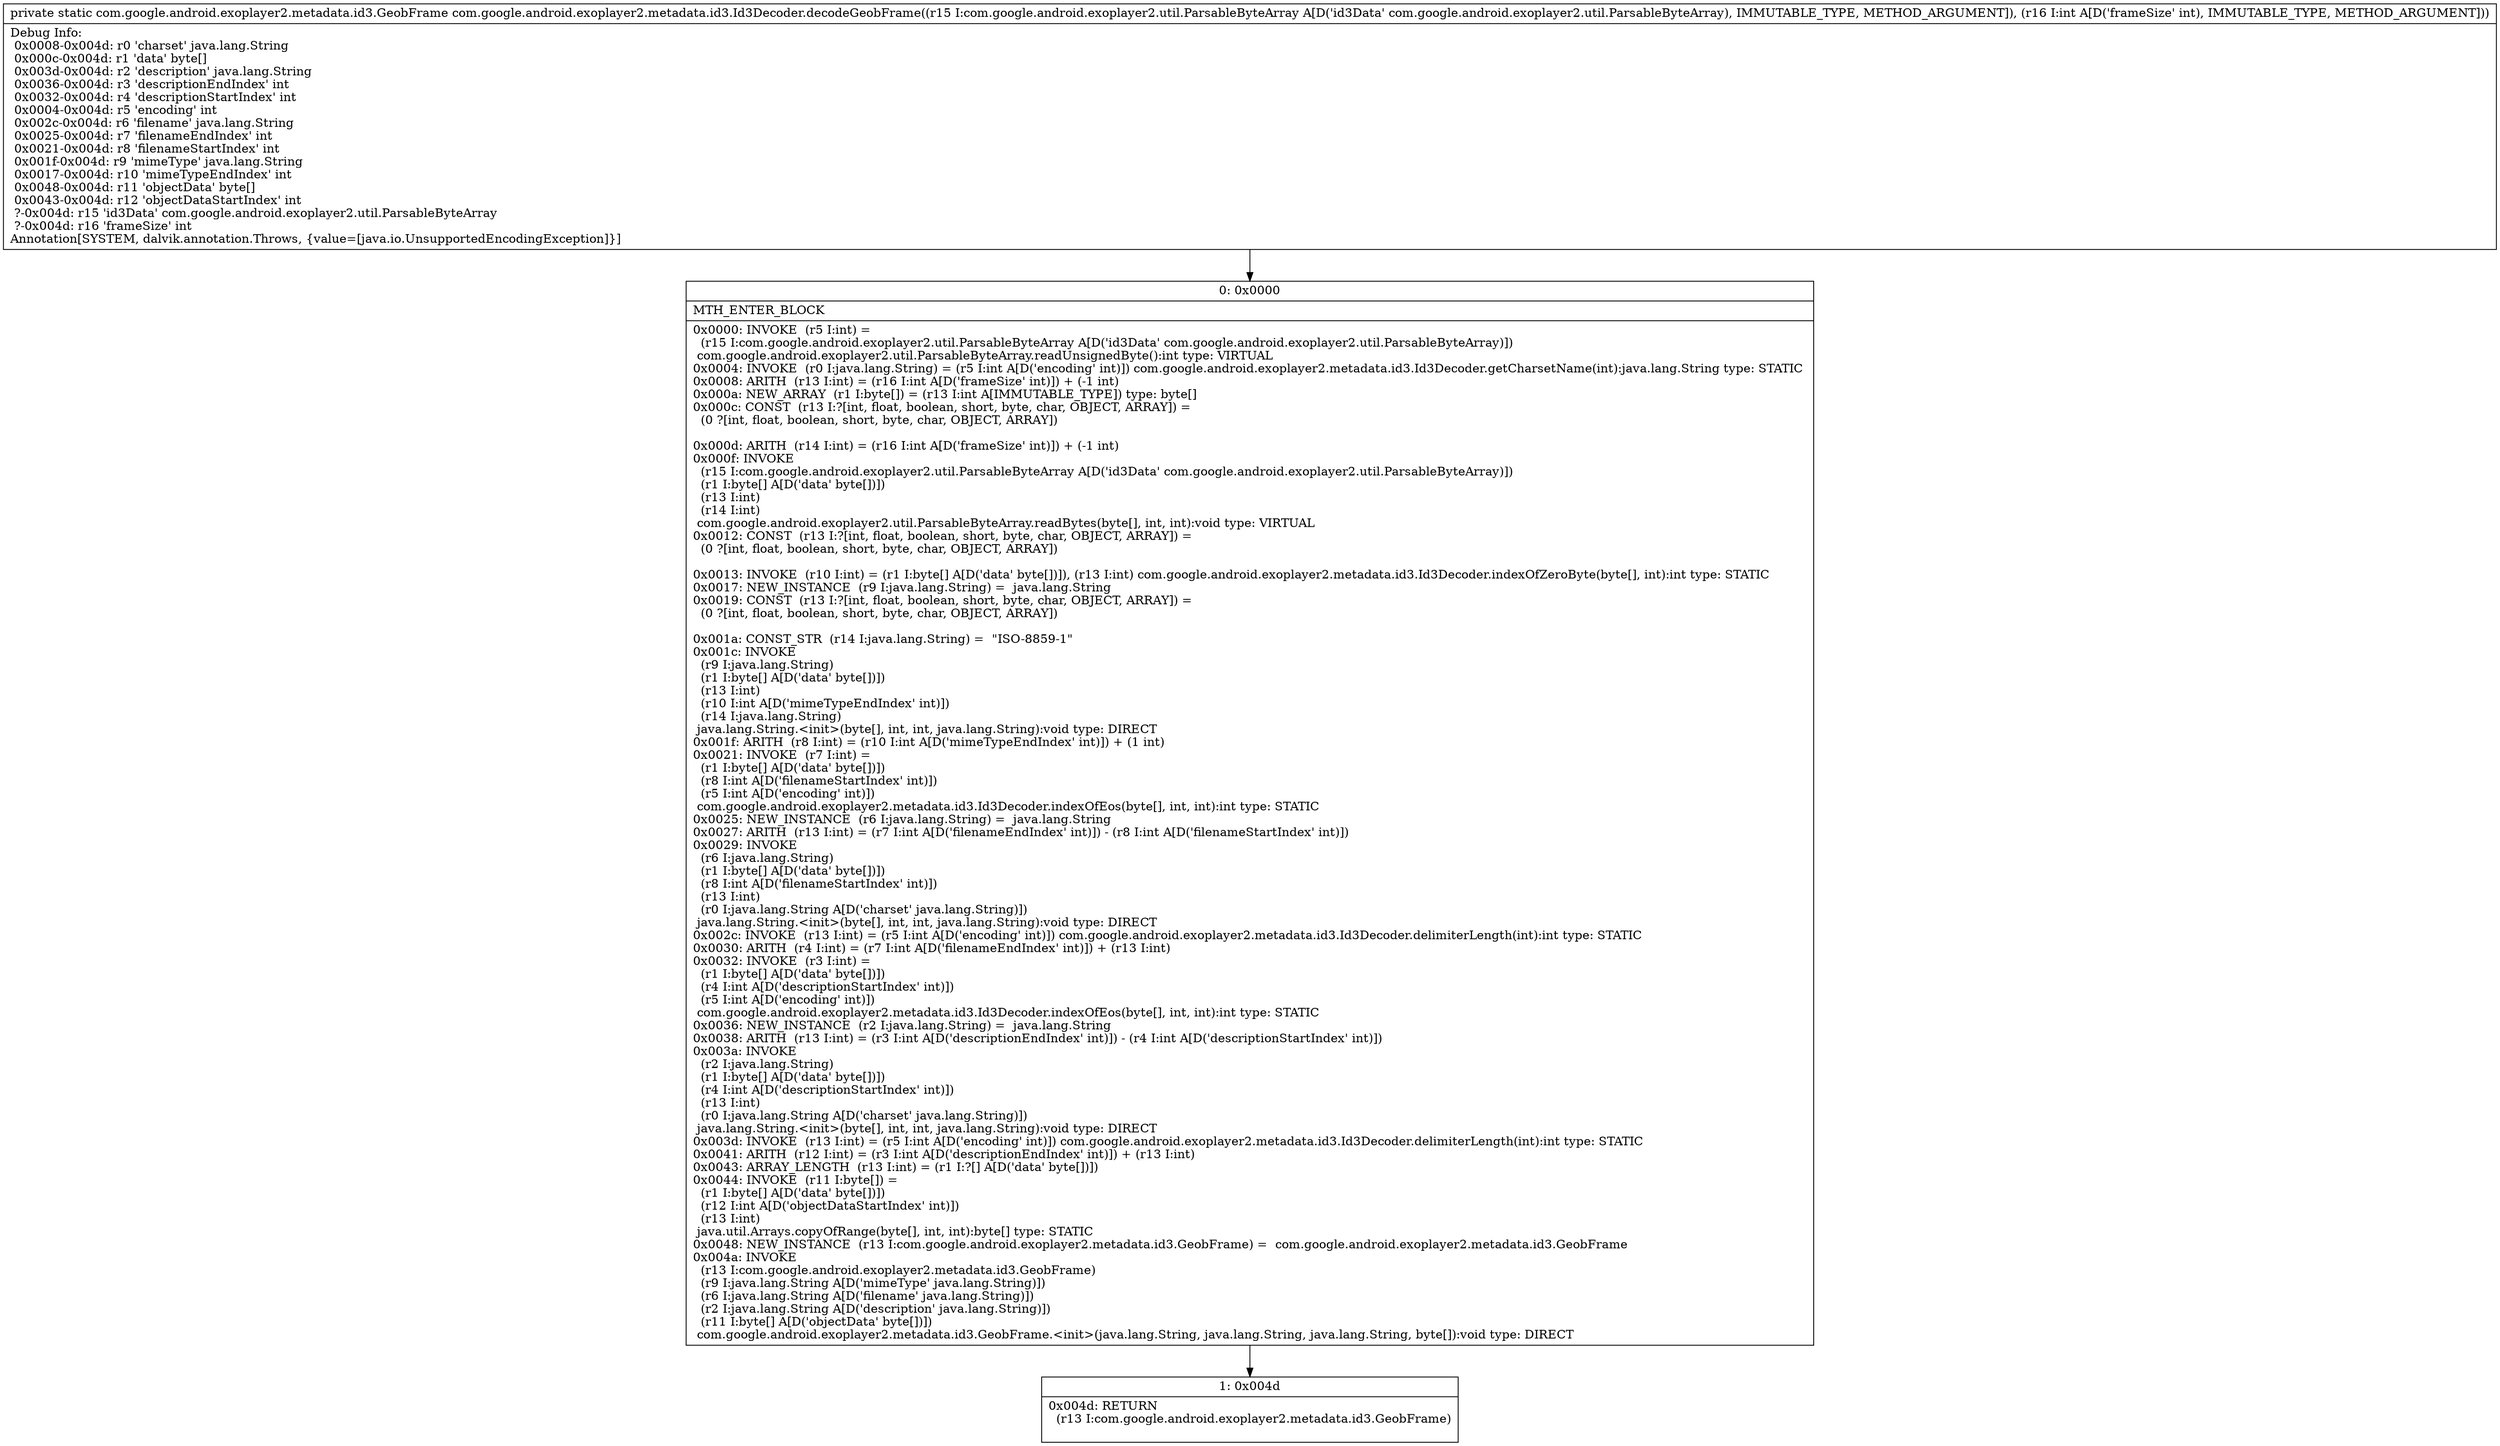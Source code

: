 digraph "CFG forcom.google.android.exoplayer2.metadata.id3.Id3Decoder.decodeGeobFrame(Lcom\/google\/android\/exoplayer2\/util\/ParsableByteArray;I)Lcom\/google\/android\/exoplayer2\/metadata\/id3\/GeobFrame;" {
Node_0 [shape=record,label="{0\:\ 0x0000|MTH_ENTER_BLOCK\l|0x0000: INVOKE  (r5 I:int) = \l  (r15 I:com.google.android.exoplayer2.util.ParsableByteArray A[D('id3Data' com.google.android.exoplayer2.util.ParsableByteArray)])\l com.google.android.exoplayer2.util.ParsableByteArray.readUnsignedByte():int type: VIRTUAL \l0x0004: INVOKE  (r0 I:java.lang.String) = (r5 I:int A[D('encoding' int)]) com.google.android.exoplayer2.metadata.id3.Id3Decoder.getCharsetName(int):java.lang.String type: STATIC \l0x0008: ARITH  (r13 I:int) = (r16 I:int A[D('frameSize' int)]) + (\-1 int) \l0x000a: NEW_ARRAY  (r1 I:byte[]) = (r13 I:int A[IMMUTABLE_TYPE]) type: byte[] \l0x000c: CONST  (r13 I:?[int, float, boolean, short, byte, char, OBJECT, ARRAY]) = \l  (0 ?[int, float, boolean, short, byte, char, OBJECT, ARRAY])\l \l0x000d: ARITH  (r14 I:int) = (r16 I:int A[D('frameSize' int)]) + (\-1 int) \l0x000f: INVOKE  \l  (r15 I:com.google.android.exoplayer2.util.ParsableByteArray A[D('id3Data' com.google.android.exoplayer2.util.ParsableByteArray)])\l  (r1 I:byte[] A[D('data' byte[])])\l  (r13 I:int)\l  (r14 I:int)\l com.google.android.exoplayer2.util.ParsableByteArray.readBytes(byte[], int, int):void type: VIRTUAL \l0x0012: CONST  (r13 I:?[int, float, boolean, short, byte, char, OBJECT, ARRAY]) = \l  (0 ?[int, float, boolean, short, byte, char, OBJECT, ARRAY])\l \l0x0013: INVOKE  (r10 I:int) = (r1 I:byte[] A[D('data' byte[])]), (r13 I:int) com.google.android.exoplayer2.metadata.id3.Id3Decoder.indexOfZeroByte(byte[], int):int type: STATIC \l0x0017: NEW_INSTANCE  (r9 I:java.lang.String) =  java.lang.String \l0x0019: CONST  (r13 I:?[int, float, boolean, short, byte, char, OBJECT, ARRAY]) = \l  (0 ?[int, float, boolean, short, byte, char, OBJECT, ARRAY])\l \l0x001a: CONST_STR  (r14 I:java.lang.String) =  \"ISO\-8859\-1\" \l0x001c: INVOKE  \l  (r9 I:java.lang.String)\l  (r1 I:byte[] A[D('data' byte[])])\l  (r13 I:int)\l  (r10 I:int A[D('mimeTypeEndIndex' int)])\l  (r14 I:java.lang.String)\l java.lang.String.\<init\>(byte[], int, int, java.lang.String):void type: DIRECT \l0x001f: ARITH  (r8 I:int) = (r10 I:int A[D('mimeTypeEndIndex' int)]) + (1 int) \l0x0021: INVOKE  (r7 I:int) = \l  (r1 I:byte[] A[D('data' byte[])])\l  (r8 I:int A[D('filenameStartIndex' int)])\l  (r5 I:int A[D('encoding' int)])\l com.google.android.exoplayer2.metadata.id3.Id3Decoder.indexOfEos(byte[], int, int):int type: STATIC \l0x0025: NEW_INSTANCE  (r6 I:java.lang.String) =  java.lang.String \l0x0027: ARITH  (r13 I:int) = (r7 I:int A[D('filenameEndIndex' int)]) \- (r8 I:int A[D('filenameStartIndex' int)]) \l0x0029: INVOKE  \l  (r6 I:java.lang.String)\l  (r1 I:byte[] A[D('data' byte[])])\l  (r8 I:int A[D('filenameStartIndex' int)])\l  (r13 I:int)\l  (r0 I:java.lang.String A[D('charset' java.lang.String)])\l java.lang.String.\<init\>(byte[], int, int, java.lang.String):void type: DIRECT \l0x002c: INVOKE  (r13 I:int) = (r5 I:int A[D('encoding' int)]) com.google.android.exoplayer2.metadata.id3.Id3Decoder.delimiterLength(int):int type: STATIC \l0x0030: ARITH  (r4 I:int) = (r7 I:int A[D('filenameEndIndex' int)]) + (r13 I:int) \l0x0032: INVOKE  (r3 I:int) = \l  (r1 I:byte[] A[D('data' byte[])])\l  (r4 I:int A[D('descriptionStartIndex' int)])\l  (r5 I:int A[D('encoding' int)])\l com.google.android.exoplayer2.metadata.id3.Id3Decoder.indexOfEos(byte[], int, int):int type: STATIC \l0x0036: NEW_INSTANCE  (r2 I:java.lang.String) =  java.lang.String \l0x0038: ARITH  (r13 I:int) = (r3 I:int A[D('descriptionEndIndex' int)]) \- (r4 I:int A[D('descriptionStartIndex' int)]) \l0x003a: INVOKE  \l  (r2 I:java.lang.String)\l  (r1 I:byte[] A[D('data' byte[])])\l  (r4 I:int A[D('descriptionStartIndex' int)])\l  (r13 I:int)\l  (r0 I:java.lang.String A[D('charset' java.lang.String)])\l java.lang.String.\<init\>(byte[], int, int, java.lang.String):void type: DIRECT \l0x003d: INVOKE  (r13 I:int) = (r5 I:int A[D('encoding' int)]) com.google.android.exoplayer2.metadata.id3.Id3Decoder.delimiterLength(int):int type: STATIC \l0x0041: ARITH  (r12 I:int) = (r3 I:int A[D('descriptionEndIndex' int)]) + (r13 I:int) \l0x0043: ARRAY_LENGTH  (r13 I:int) = (r1 I:?[] A[D('data' byte[])]) \l0x0044: INVOKE  (r11 I:byte[]) = \l  (r1 I:byte[] A[D('data' byte[])])\l  (r12 I:int A[D('objectDataStartIndex' int)])\l  (r13 I:int)\l java.util.Arrays.copyOfRange(byte[], int, int):byte[] type: STATIC \l0x0048: NEW_INSTANCE  (r13 I:com.google.android.exoplayer2.metadata.id3.GeobFrame) =  com.google.android.exoplayer2.metadata.id3.GeobFrame \l0x004a: INVOKE  \l  (r13 I:com.google.android.exoplayer2.metadata.id3.GeobFrame)\l  (r9 I:java.lang.String A[D('mimeType' java.lang.String)])\l  (r6 I:java.lang.String A[D('filename' java.lang.String)])\l  (r2 I:java.lang.String A[D('description' java.lang.String)])\l  (r11 I:byte[] A[D('objectData' byte[])])\l com.google.android.exoplayer2.metadata.id3.GeobFrame.\<init\>(java.lang.String, java.lang.String, java.lang.String, byte[]):void type: DIRECT \l}"];
Node_1 [shape=record,label="{1\:\ 0x004d|0x004d: RETURN  \l  (r13 I:com.google.android.exoplayer2.metadata.id3.GeobFrame)\l \l}"];
MethodNode[shape=record,label="{private static com.google.android.exoplayer2.metadata.id3.GeobFrame com.google.android.exoplayer2.metadata.id3.Id3Decoder.decodeGeobFrame((r15 I:com.google.android.exoplayer2.util.ParsableByteArray A[D('id3Data' com.google.android.exoplayer2.util.ParsableByteArray), IMMUTABLE_TYPE, METHOD_ARGUMENT]), (r16 I:int A[D('frameSize' int), IMMUTABLE_TYPE, METHOD_ARGUMENT]))  | Debug Info:\l  0x0008\-0x004d: r0 'charset' java.lang.String\l  0x000c\-0x004d: r1 'data' byte[]\l  0x003d\-0x004d: r2 'description' java.lang.String\l  0x0036\-0x004d: r3 'descriptionEndIndex' int\l  0x0032\-0x004d: r4 'descriptionStartIndex' int\l  0x0004\-0x004d: r5 'encoding' int\l  0x002c\-0x004d: r6 'filename' java.lang.String\l  0x0025\-0x004d: r7 'filenameEndIndex' int\l  0x0021\-0x004d: r8 'filenameStartIndex' int\l  0x001f\-0x004d: r9 'mimeType' java.lang.String\l  0x0017\-0x004d: r10 'mimeTypeEndIndex' int\l  0x0048\-0x004d: r11 'objectData' byte[]\l  0x0043\-0x004d: r12 'objectDataStartIndex' int\l  ?\-0x004d: r15 'id3Data' com.google.android.exoplayer2.util.ParsableByteArray\l  ?\-0x004d: r16 'frameSize' int\lAnnotation[SYSTEM, dalvik.annotation.Throws, \{value=[java.io.UnsupportedEncodingException]\}]\l}"];
MethodNode -> Node_0;
Node_0 -> Node_1;
}


